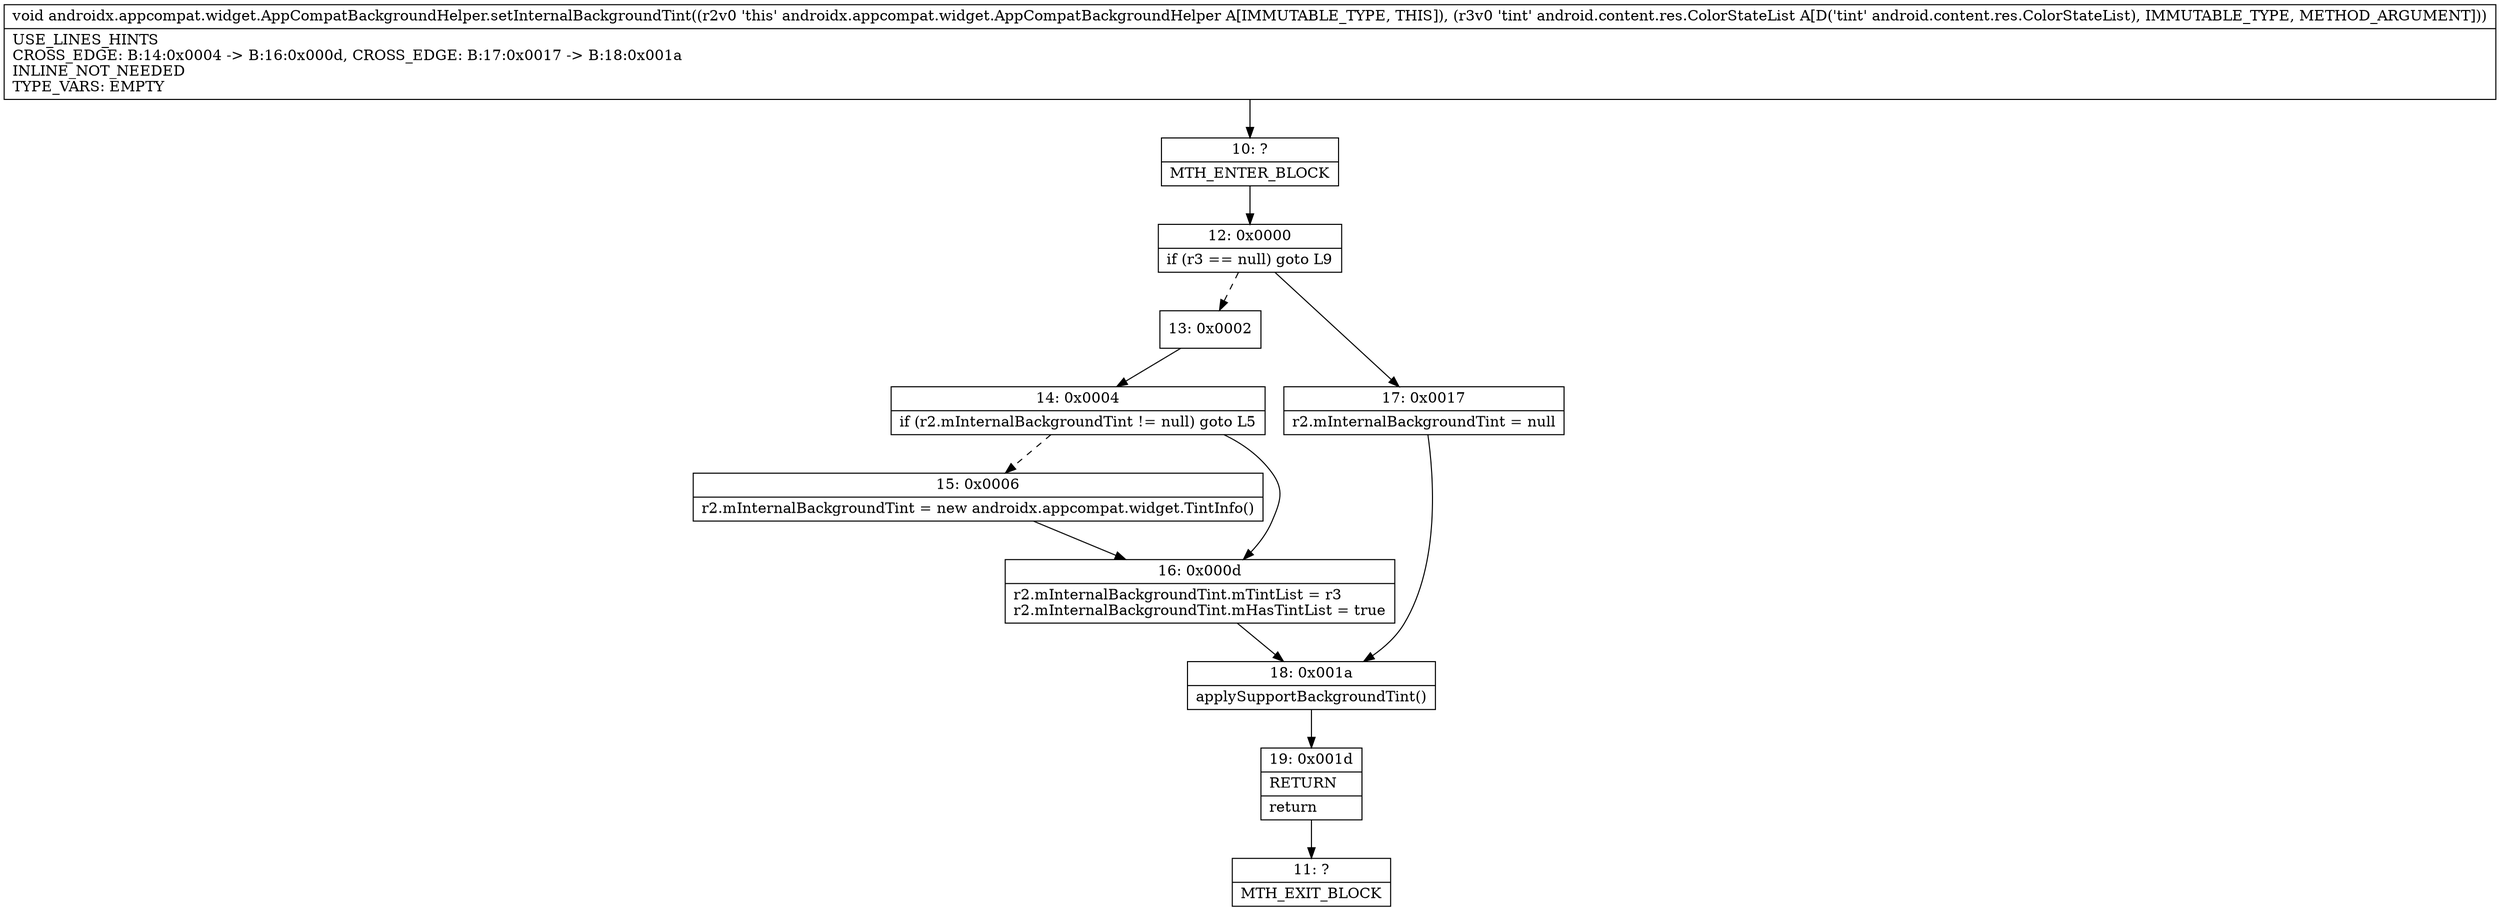digraph "CFG forandroidx.appcompat.widget.AppCompatBackgroundHelper.setInternalBackgroundTint(Landroid\/content\/res\/ColorStateList;)V" {
Node_10 [shape=record,label="{10\:\ ?|MTH_ENTER_BLOCK\l}"];
Node_12 [shape=record,label="{12\:\ 0x0000|if (r3 == null) goto L9\l}"];
Node_13 [shape=record,label="{13\:\ 0x0002}"];
Node_14 [shape=record,label="{14\:\ 0x0004|if (r2.mInternalBackgroundTint != null) goto L5\l}"];
Node_15 [shape=record,label="{15\:\ 0x0006|r2.mInternalBackgroundTint = new androidx.appcompat.widget.TintInfo()\l}"];
Node_16 [shape=record,label="{16\:\ 0x000d|r2.mInternalBackgroundTint.mTintList = r3\lr2.mInternalBackgroundTint.mHasTintList = true\l}"];
Node_18 [shape=record,label="{18\:\ 0x001a|applySupportBackgroundTint()\l}"];
Node_19 [shape=record,label="{19\:\ 0x001d|RETURN\l|return\l}"];
Node_11 [shape=record,label="{11\:\ ?|MTH_EXIT_BLOCK\l}"];
Node_17 [shape=record,label="{17\:\ 0x0017|r2.mInternalBackgroundTint = null\l}"];
MethodNode[shape=record,label="{void androidx.appcompat.widget.AppCompatBackgroundHelper.setInternalBackgroundTint((r2v0 'this' androidx.appcompat.widget.AppCompatBackgroundHelper A[IMMUTABLE_TYPE, THIS]), (r3v0 'tint' android.content.res.ColorStateList A[D('tint' android.content.res.ColorStateList), IMMUTABLE_TYPE, METHOD_ARGUMENT]))  | USE_LINES_HINTS\lCROSS_EDGE: B:14:0x0004 \-\> B:16:0x000d, CROSS_EDGE: B:17:0x0017 \-\> B:18:0x001a\lINLINE_NOT_NEEDED\lTYPE_VARS: EMPTY\l}"];
MethodNode -> Node_10;Node_10 -> Node_12;
Node_12 -> Node_13[style=dashed];
Node_12 -> Node_17;
Node_13 -> Node_14;
Node_14 -> Node_15[style=dashed];
Node_14 -> Node_16;
Node_15 -> Node_16;
Node_16 -> Node_18;
Node_18 -> Node_19;
Node_19 -> Node_11;
Node_17 -> Node_18;
}

